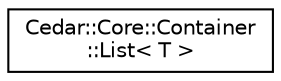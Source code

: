 digraph "Graphical Class Hierarchy"
{
 // LATEX_PDF_SIZE
  edge [fontname="Helvetica",fontsize="10",labelfontname="Helvetica",labelfontsize="10"];
  node [fontname="Helvetica",fontsize="10",shape=record];
  rankdir="LR";
  Node0 [label="Cedar::Core::Container\l::List\< T \>",height=0.2,width=0.4,color="black", fillcolor="white", style="filled",URL="$classCedar_1_1Core_1_1Container_1_1List.html",tooltip=" "];
}
